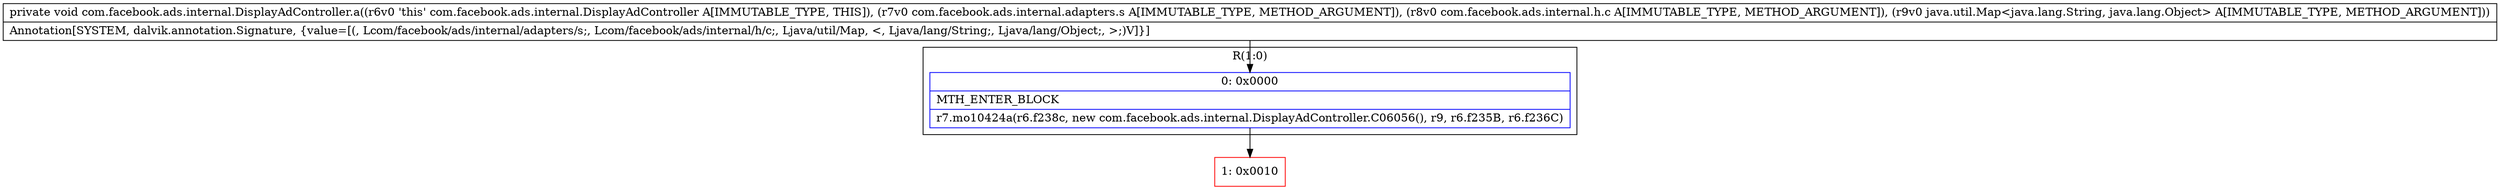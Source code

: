 digraph "CFG forcom.facebook.ads.internal.DisplayAdController.a(Lcom\/facebook\/ads\/internal\/adapters\/s;Lcom\/facebook\/ads\/internal\/h\/c;Ljava\/util\/Map;)V" {
subgraph cluster_Region_552632690 {
label = "R(1:0)";
node [shape=record,color=blue];
Node_0 [shape=record,label="{0\:\ 0x0000|MTH_ENTER_BLOCK\l|r7.mo10424a(r6.f238c, new com.facebook.ads.internal.DisplayAdController.C06056(), r9, r6.f235B, r6.f236C)\l}"];
}
Node_1 [shape=record,color=red,label="{1\:\ 0x0010}"];
MethodNode[shape=record,label="{private void com.facebook.ads.internal.DisplayAdController.a((r6v0 'this' com.facebook.ads.internal.DisplayAdController A[IMMUTABLE_TYPE, THIS]), (r7v0 com.facebook.ads.internal.adapters.s A[IMMUTABLE_TYPE, METHOD_ARGUMENT]), (r8v0 com.facebook.ads.internal.h.c A[IMMUTABLE_TYPE, METHOD_ARGUMENT]), (r9v0 java.util.Map\<java.lang.String, java.lang.Object\> A[IMMUTABLE_TYPE, METHOD_ARGUMENT]))  | Annotation[SYSTEM, dalvik.annotation.Signature, \{value=[(, Lcom\/facebook\/ads\/internal\/adapters\/s;, Lcom\/facebook\/ads\/internal\/h\/c;, Ljava\/util\/Map, \<, Ljava\/lang\/String;, Ljava\/lang\/Object;, \>;)V]\}]\l}"];
MethodNode -> Node_0;
Node_0 -> Node_1;
}

